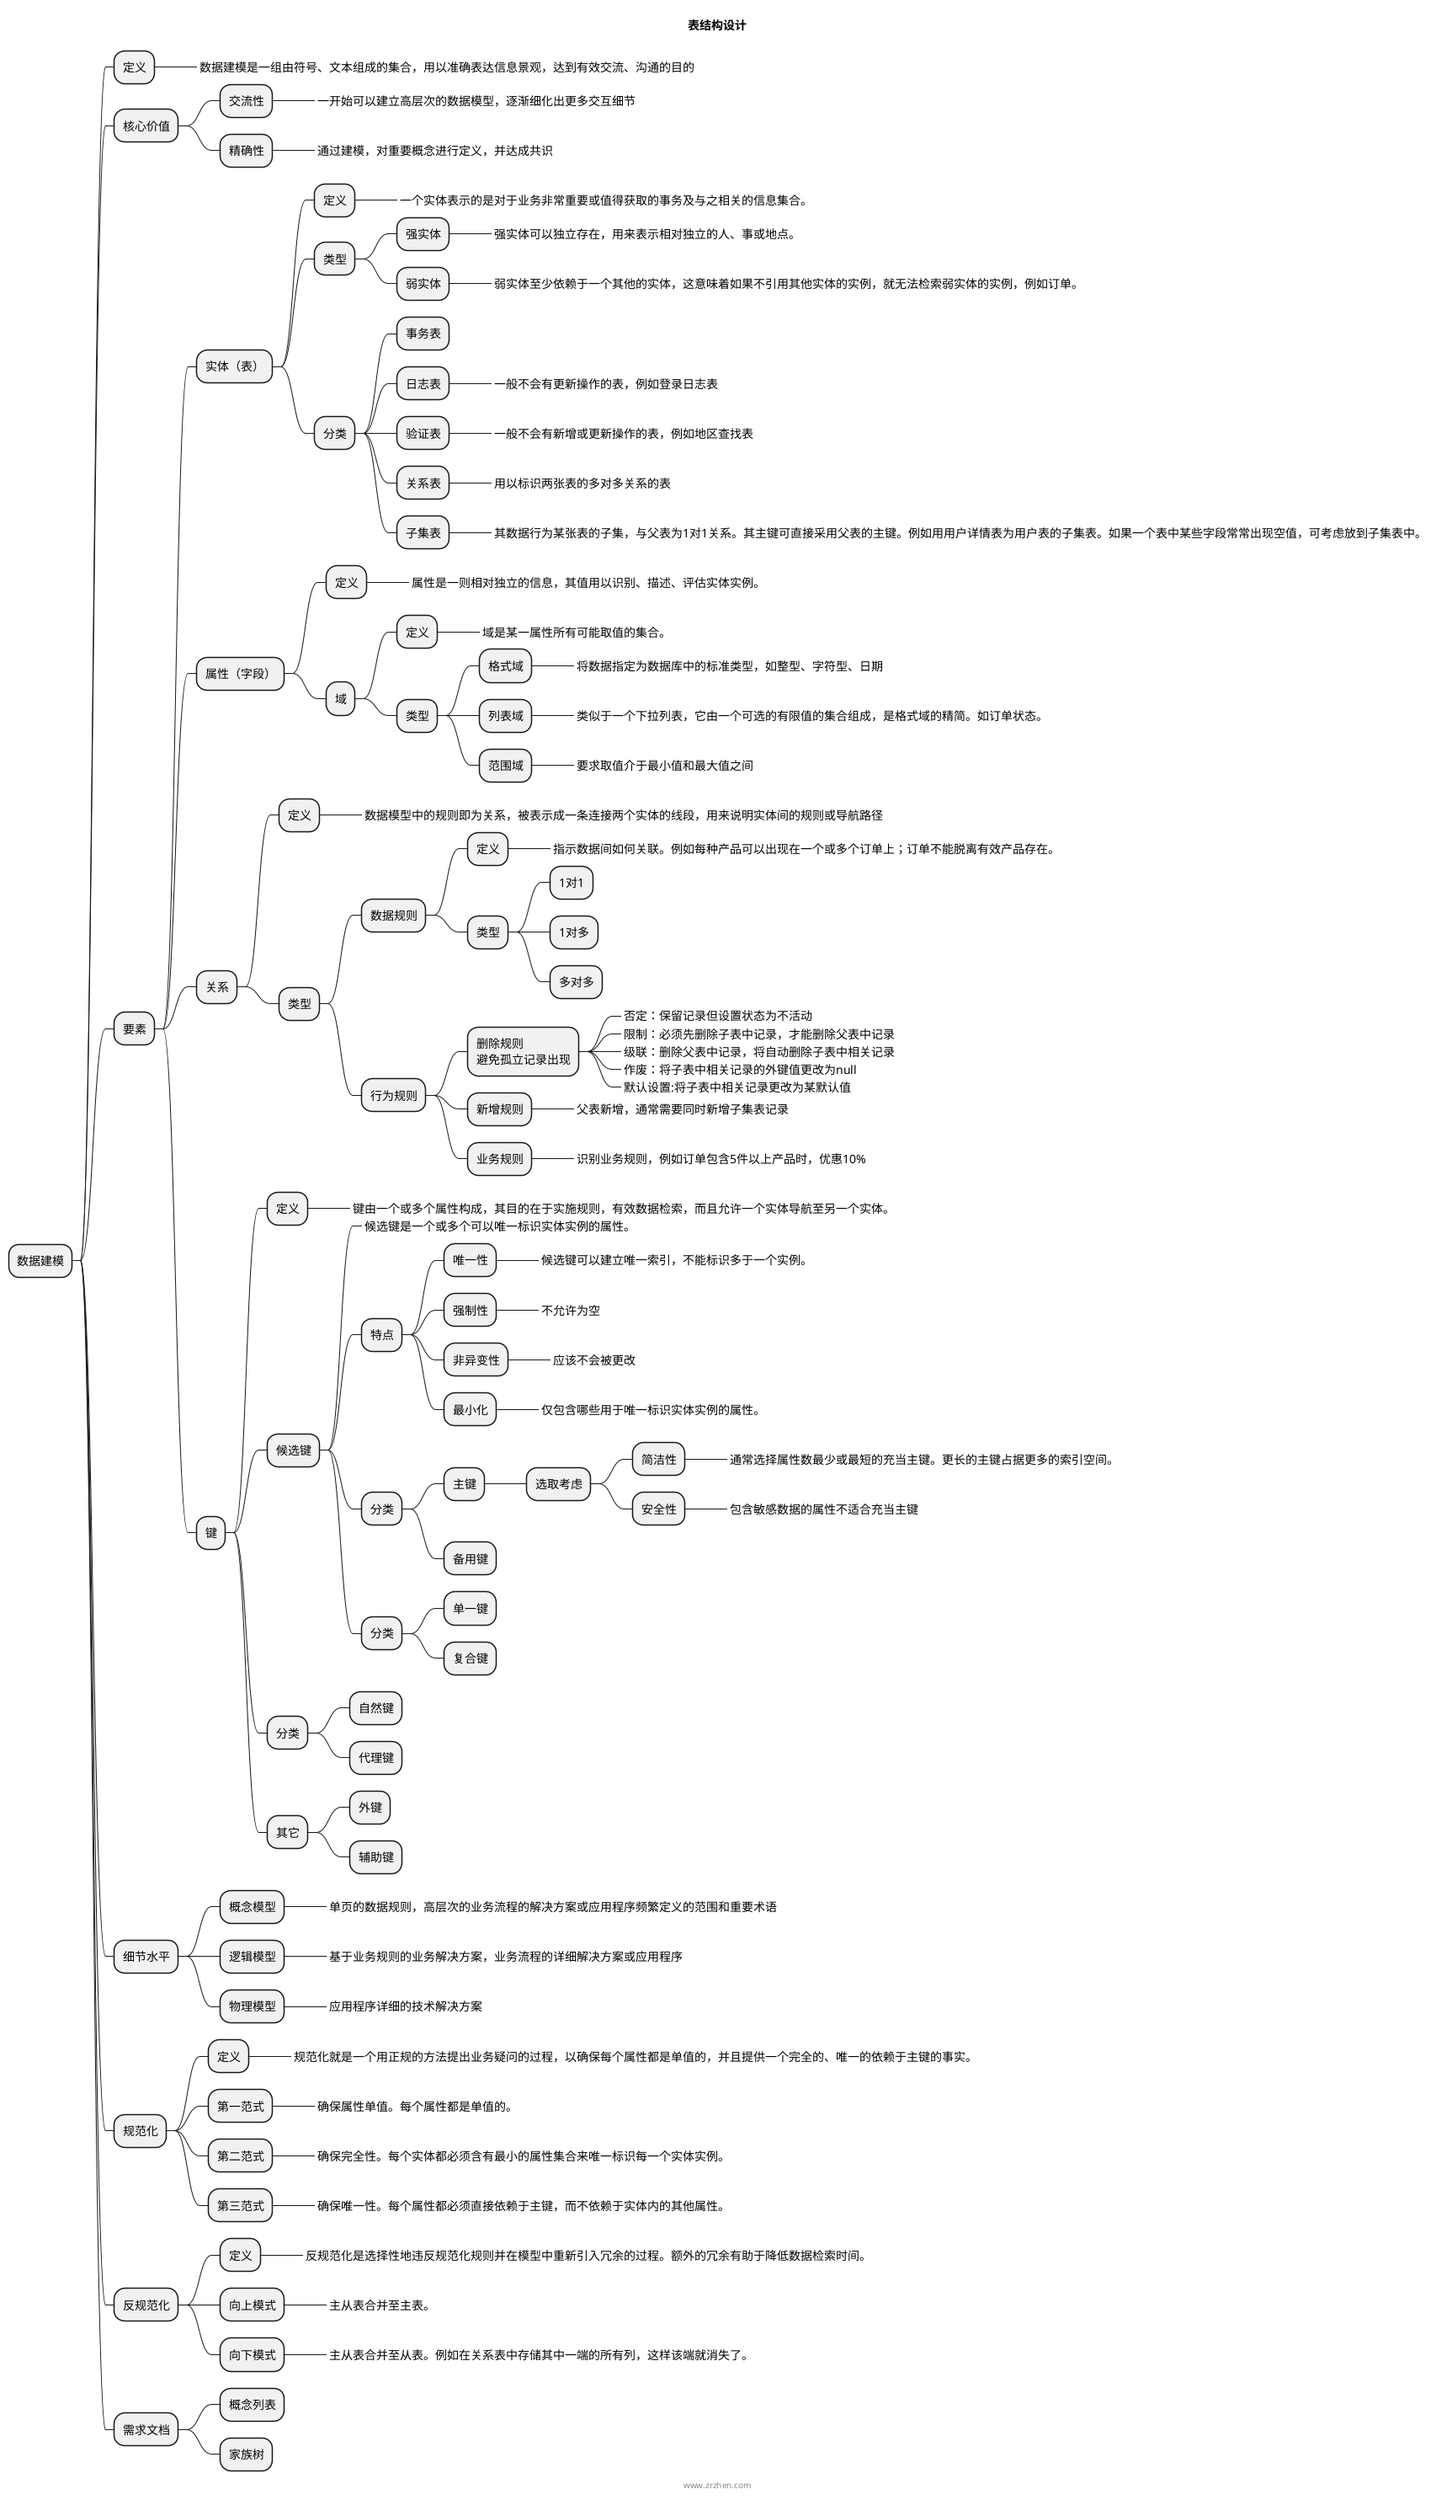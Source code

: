 @startmindmap

title 表结构设计
* 数据建模
** 定义
***_ 数据建模是一组由符号、文本组成的集合，用以准确表达信息景观，达到有效交流、沟通的目的
** 核心价值
*** 交流性
****_ 一开始可以建立高层次的数据模型，逐渐细化出更多交互细节
*** 精确性
****_ 通过建模，对重要概念进行定义，并达成共识
** 要素
*** 实体（表）
**** 定义
*****_ 一个实体表示的是对于业务非常重要或值得获取的事务及与之相关的信息集合。
**** 类型
***** 强实体
******_ 强实体可以独立存在，用来表示相对独立的人、事或地点。
***** 弱实体
******_ 弱实体至少依赖于一个其他的实体，这意味着如果不引用其他实体的实例，就无法检索弱实体的实例，例如订单。
**** 分类
***** 事务表
***** 日志表
******_ 一般不会有更新操作的表，例如登录日志表
***** 验证表
******_ 一般不会有新增或更新操作的表，例如地区查找表
***** 关系表
******_ 用以标识两张表的多对多关系的表
***** 子集表
******_ 其数据行为某张表的子集，与父表为1对1关系。其主键可直接采用父表的主键。例如用用户详情表为用户表的子集表。如果一个表中某些字段常常出现空值，可考虑放到子集表中。


*** 属性（字段）
**** 定义
*****_ 属性是一则相对独立的信息，其值用以识别、描述、评估实体实例。
**** 域
***** 定义
******_ 域是某一属性所有可能取值的集合。
***** 类型
****** 格式域
*******_ 将数据指定为数据库中的标准类型，如整型、字符型、日期
****** 列表域
*******_ 类似于一个下拉列表，它由一个可选的有限值的集合组成，是格式域的精简。如订单状态。
****** 范围域
*******_ 要求取值介于最小值和最大值之间

*** 关系
**** 定义
*****_ 数据模型中的规则即为关系，被表示成一条连接两个实体的线段，用来说明实体间的规则或导航路径
**** 类型
***** 数据规则
****** 定义
*******_ 指示数据间如何关联。例如每种产品可以出现在一个或多个订单上；订单不能脱离有效产品存在。
****** 类型
******* 1对1
******* 1对多
******* 多对多
***** 行为规则
****** 删除规则\n避免孤立记录出现
*******_ 否定：保留记录但设置状态为不活动
*******_ 限制：必须先删除子表中记录，才能删除父表中记录
*******_ 级联：删除父表中记录，将自动删除子表中相关记录
*******_ 作废：将子表中相关记录的外键值更改为null
*******_ 默认设置:将子表中相关记录更改为某默认值
****** 新增规则
*******_ 父表新增，通常需要同时新增子集表记录
****** 业务规则
*******_ 识别业务规则，例如订单包含5件以上产品时，优惠10%

*** 键
**** 定义
*****_ 键由一个或多个属性构成，其目的在于实施规则，有效数据检索，而且允许一个实体导航至另一个实体。
**** 候选键
*****_ 候选键是一个或多个可以唯一标识实体实例的属性。
***** 特点
****** 唯一性
*******_ 候选键可以建立唯一索引，不能标识多于一个实例。
****** 强制性
*******_ 不允许为空
****** 非异变性
*******_ 应该不会被更改
****** 最小化
*******_ 仅包含哪些用于唯一标识实体实例的属性。
***** 分类
****** 主键
******* 选取考虑
******** 简洁性
*********_ 通常选择属性数最少或最短的充当主键。更长的主键占据更多的索引空间。
******** 安全性
*********_ 包含敏感数据的属性不适合充当主键
****** 备用键
***** 分类
****** 单一键
****** 复合键
**** 分类
***** 自然键
***** 代理键
**** 其它
***** 外键
***** 辅助键
** 细节水平
*** 概念模型
****_ 单页的数据规则，高层次的业务流程的解决方案或应用程序频繁定义的范围和重要术语
*** 逻辑模型
****_ 基于业务规则的业务解决方案，业务流程的详细解决方案或应用程序
*** 物理模型
****_ 应用程序详细的技术解决方案
** 规范化
*** 定义
****_ 规范化就是一个用正规的方法提出业务疑问的过程，以确保每个属性都是单值的，并且提供一个完全的、唯一的依赖于主键的事实。
*** 第一范式
****_ 确保属性单值。每个属性都是单值的。
*** 第二范式
****_ 确保完全性。每个实体都必须含有最小的属性集合来唯一标识每一个实体实例。
*** 第三范式
****_ 确保唯一性。每个属性都必须直接依赖于主键，而不依赖于实体内的其他属性。
** 反规范化
*** 定义
****_ 反规范化是选择性地违反规范化规则并在模型中重新引入冗余的过程。额外的冗余有助于降低数据检索时间。
*** 向上模式
****_ 主从表合并至主表。
*** 向下模式
****_ 主从表合并至从表。例如在关系表中存储其中一端的所有列，这样该端就消失了。
** 需求文档
*** 概念列表
*** 家族树




footer www.zrzhen.com
@endmindmap